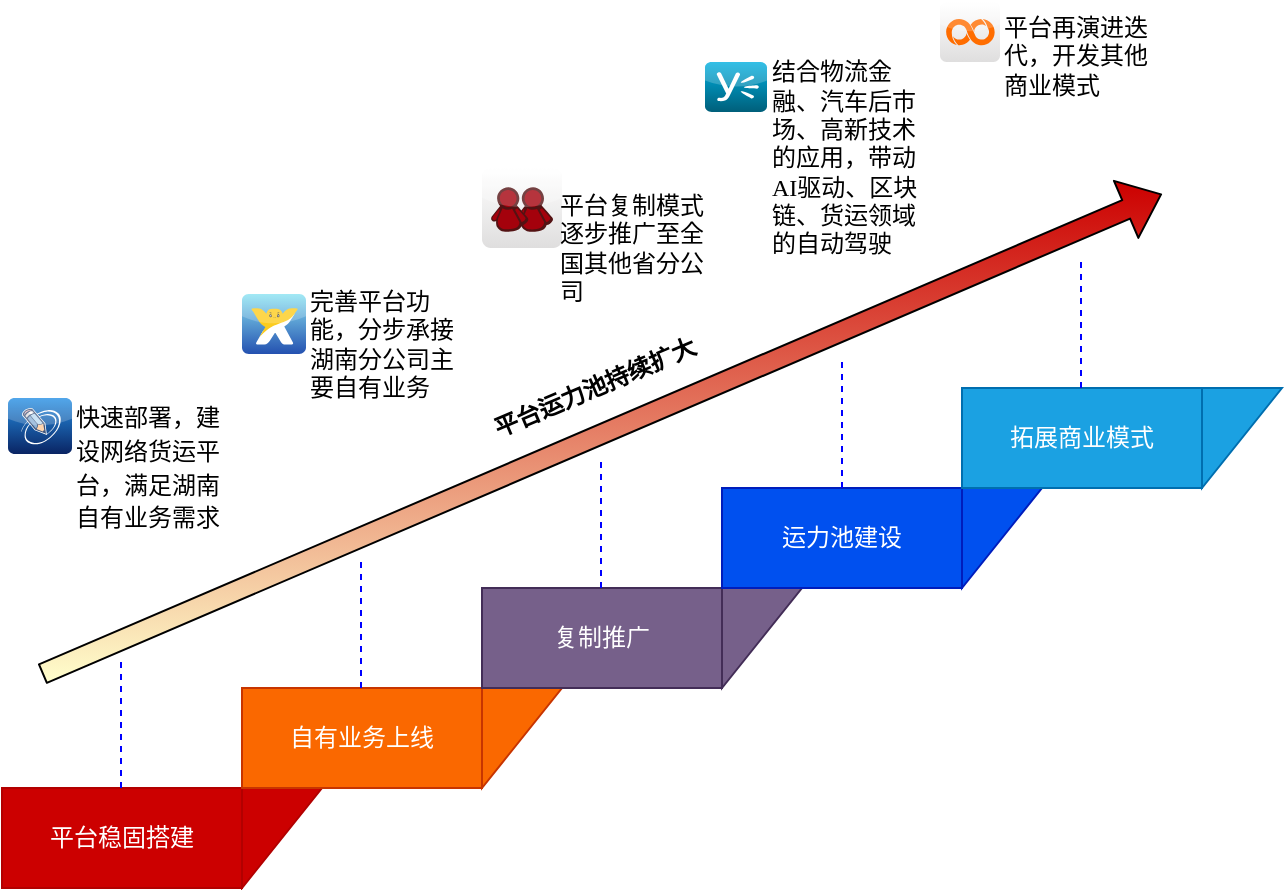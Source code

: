 <mxfile version="12.3.8" type="github" pages="1">
  <diagram id="AUFRNIZMDpevhwHJq7A-" name="第 1 页">
    <mxGraphModel dx="854" dy="463" grid="1" gridSize="10" guides="1" tooltips="1" connect="1" arrows="1" fold="1" page="1" pageScale="1" pageWidth="1169" pageHeight="827" math="0" shadow="0">
      <root>
        <mxCell id="0"/>
        <mxCell id="1" parent="0"/>
        <mxCell id="4LcxIrztmvxNG7RHcqgv-1" value="平台稳固搭建" style="rounded=0;whiteSpace=wrap;html=1;fillColor=#CC0000;strokeColor=#B20000;fontColor=#ffffff;" parent="1" vertex="1">
          <mxGeometry x="60" y="417" width="120" height="50" as="geometry"/>
        </mxCell>
        <mxCell id="4LcxIrztmvxNG7RHcqgv-3" value="" style="verticalLabelPosition=bottom;verticalAlign=top;html=1;shape=mxgraph.basic.orthogonal_triangle;direction=west;flipH=1;fillColor=#CC0000;strokeColor=#B20000;fontColor=#ffffff;" parent="1" vertex="1">
          <mxGeometry x="180" y="417" width="40" height="50" as="geometry"/>
        </mxCell>
        <mxCell id="4LcxIrztmvxNG7RHcqgv-4" value="自有业务上线" style="rounded=0;whiteSpace=wrap;html=1;fillColor=#fa6800;strokeColor=#C73500;fontColor=#ffffff;" parent="1" vertex="1">
          <mxGeometry x="180" y="367" width="120" height="50" as="geometry"/>
        </mxCell>
        <mxCell id="4LcxIrztmvxNG7RHcqgv-5" value="" style="verticalLabelPosition=bottom;verticalAlign=top;html=1;shape=mxgraph.basic.orthogonal_triangle;direction=west;flipH=1;fillColor=#fa6800;strokeColor=#C73500;fontColor=#ffffff;" parent="1" vertex="1">
          <mxGeometry x="300" y="367" width="40" height="50" as="geometry"/>
        </mxCell>
        <mxCell id="4LcxIrztmvxNG7RHcqgv-6" value="复制推广" style="rounded=0;whiteSpace=wrap;html=1;fillColor=#76608a;strokeColor=#432D57;fontColor=#ffffff;" parent="1" vertex="1">
          <mxGeometry x="300" y="317" width="120" height="50" as="geometry"/>
        </mxCell>
        <mxCell id="4LcxIrztmvxNG7RHcqgv-7" value="" style="verticalLabelPosition=bottom;verticalAlign=top;html=1;shape=mxgraph.basic.orthogonal_triangle;direction=west;flipH=1;fillColor=#76608a;strokeColor=#432D57;fontColor=#ffffff;" parent="1" vertex="1">
          <mxGeometry x="420" y="317" width="40" height="50" as="geometry"/>
        </mxCell>
        <mxCell id="4LcxIrztmvxNG7RHcqgv-8" value="运力池建设" style="rounded=0;whiteSpace=wrap;html=1;fillColor=#0050ef;strokeColor=#001DBC;fontColor=#ffffff;" parent="1" vertex="1">
          <mxGeometry x="420" y="267" width="120" height="50" as="geometry"/>
        </mxCell>
        <mxCell id="4LcxIrztmvxNG7RHcqgv-10" value="" style="endArrow=none;dashed=1;html=1;jumpSize=4;strokeColor=#0000FF;rounded=1;" parent="1" edge="1">
          <mxGeometry width="50" height="50" relative="1" as="geometry">
            <mxPoint x="119.5" y="417" as="sourcePoint"/>
            <mxPoint x="119.5" y="353" as="targetPoint"/>
          </mxGeometry>
        </mxCell>
        <mxCell id="4LcxIrztmvxNG7RHcqgv-11" value="" style="endArrow=none;dashed=1;html=1;jumpSize=4;strokeColor=#0000FF;rounded=1;" parent="1" edge="1">
          <mxGeometry width="50" height="50" relative="1" as="geometry">
            <mxPoint x="239.5" y="367" as="sourcePoint"/>
            <mxPoint x="239.5" y="303" as="targetPoint"/>
          </mxGeometry>
        </mxCell>
        <mxCell id="4LcxIrztmvxNG7RHcqgv-13" value="" style="endArrow=none;dashed=1;html=1;jumpSize=4;strokeColor=#0000FF;rounded=1;" parent="1" edge="1">
          <mxGeometry width="50" height="50" relative="1" as="geometry">
            <mxPoint x="480" y="267" as="sourcePoint"/>
            <mxPoint x="480" y="203" as="targetPoint"/>
          </mxGeometry>
        </mxCell>
        <mxCell id="4LcxIrztmvxNG7RHcqgv-14" value="" style="endArrow=none;dashed=1;html=1;jumpSize=4;strokeColor=#0000FF;rounded=1;" parent="1" edge="1">
          <mxGeometry width="50" height="50" relative="1" as="geometry">
            <mxPoint x="359.5" y="317" as="sourcePoint"/>
            <mxPoint x="359.5" y="253" as="targetPoint"/>
          </mxGeometry>
        </mxCell>
        <mxCell id="nZRihKheD_QciD9N_qgA-1" value="" style="shape=flexArrow;endArrow=classic;html=1;fillColor=#CC0000;gradientColor=#FFFFCC;" parent="1" edge="1">
          <mxGeometry width="50" height="50" relative="1" as="geometry">
            <mxPoint x="80" y="360" as="sourcePoint"/>
            <mxPoint x="640" y="120" as="targetPoint"/>
          </mxGeometry>
        </mxCell>
        <mxCell id="nZRihKheD_QciD9N_qgA-3" value="平台运力池持续扩大" style="text;html=1;strokeColor=none;fillColor=none;align=center;verticalAlign=middle;whiteSpace=wrap;rounded=0;rotation=337;fontStyle=1" parent="1" vertex="1">
          <mxGeometry x="300" y="207" width="113" height="20" as="geometry"/>
        </mxCell>
        <mxCell id="1kTx6zlzgjaiLc6cvUM6-1" value="" style="verticalLabelPosition=bottom;verticalAlign=top;html=1;shape=mxgraph.basic.orthogonal_triangle;direction=west;flipH=1;fillColor=#0050ef;strokeColor=#001DBC;fontColor=#ffffff;" vertex="1" parent="1">
          <mxGeometry x="540" y="267" width="40" height="50" as="geometry"/>
        </mxCell>
        <mxCell id="1kTx6zlzgjaiLc6cvUM6-2" value="拓展商业模式" style="rounded=0;whiteSpace=wrap;html=1;fillColor=#1ba1e2;strokeColor=#006EAF;fontColor=#ffffff;" vertex="1" parent="1">
          <mxGeometry x="540" y="217" width="120" height="50" as="geometry"/>
        </mxCell>
        <mxCell id="1kTx6zlzgjaiLc6cvUM6-3" value="" style="verticalLabelPosition=bottom;verticalAlign=top;html=1;shape=mxgraph.basic.orthogonal_triangle;direction=west;flipH=1;fillColor=#1ba1e2;strokeColor=#006EAF;fontColor=#ffffff;" vertex="1" parent="1">
          <mxGeometry x="660" y="217" width="40" height="50" as="geometry"/>
        </mxCell>
        <mxCell id="1kTx6zlzgjaiLc6cvUM6-4" value="" style="endArrow=none;dashed=1;html=1;jumpSize=4;strokeColor=#0000FF;rounded=1;" edge="1" parent="1">
          <mxGeometry width="50" height="50" relative="1" as="geometry">
            <mxPoint x="599.5" y="217" as="sourcePoint"/>
            <mxPoint x="599.5" y="153" as="targetPoint"/>
          </mxGeometry>
        </mxCell>
        <mxCell id="1kTx6zlzgjaiLc6cvUM6-6" value="" style="dashed=0;outlineConnect=0;html=1;align=center;labelPosition=center;verticalLabelPosition=bottom;verticalAlign=top;shape=mxgraph.webicons.livejournal;fillColor=#2690E5;gradientColor=#0A2463;strokeColor=#003300;fontSize=14;fontColor=#FFFFFF;" vertex="1" parent="1">
          <mxGeometry x="63" y="222" width="32" height="28" as="geometry"/>
        </mxCell>
        <mxCell id="1kTx6zlzgjaiLc6cvUM6-7" value="&lt;font color=&quot;#000000&quot;&gt;&lt;span style=&quot;font-size: 12px&quot;&gt;快速部署，建设网络货运平台，满足湖南自有业务需求&lt;/span&gt;&lt;/font&gt;" style="text;html=1;strokeColor=none;fillColor=none;align=left;verticalAlign=middle;whiteSpace=wrap;rounded=0;fontSize=14;fontColor=#FFFFFF;" vertex="1" parent="1">
          <mxGeometry x="95" y="246" width="75" height="20" as="geometry"/>
        </mxCell>
        <mxCell id="1kTx6zlzgjaiLc6cvUM6-18" value="" style="dashed=0;outlineConnect=0;html=1;align=center;labelPosition=center;verticalLabelPosition=bottom;verticalAlign=top;shape=mxgraph.webicons.wakoopa;gradientColor=#DFDEDE;strokeColor=#003300;fontSize=14;fontColor=#FFFFFF;" vertex="1" parent="1">
          <mxGeometry x="529" y="24" width="30" height="30" as="geometry"/>
        </mxCell>
        <mxCell id="1kTx6zlzgjaiLc6cvUM6-19" value="" style="dashed=0;outlineConnect=0;html=1;align=center;labelPosition=center;verticalLabelPosition=bottom;verticalAlign=top;shape=mxgraph.webicons.wix;fillColor=#8AE3F2;gradientColor=#2451B0;strokeColor=#003300;fontSize=14;fontColor=#FFFFFF;" vertex="1" parent="1">
          <mxGeometry x="180" y="170" width="32" height="30" as="geometry"/>
        </mxCell>
        <mxCell id="1kTx6zlzgjaiLc6cvUM6-20" value="" style="dashed=0;outlineConnect=0;html=1;align=center;labelPosition=center;verticalLabelPosition=bottom;verticalAlign=top;shape=mxgraph.webicons.buddymarks;gradientColor=#DFDEDE;strokeColor=#003300;fontSize=14;fontColor=#FFFFFF;" vertex="1" parent="1">
          <mxGeometry x="300" y="107" width="40" height="40" as="geometry"/>
        </mxCell>
        <mxCell id="1kTx6zlzgjaiLc6cvUM6-22" value="" style="dashed=0;outlineConnect=0;html=1;align=center;labelPosition=center;verticalLabelPosition=bottom;verticalAlign=top;shape=mxgraph.webicons.yammer;fillColor=#00AFE0;gradientColor=#005F7A;strokeColor=#003300;fontSize=14;fontColor=#FFFFFF;" vertex="1" parent="1">
          <mxGeometry x="411.5" y="54" width="31" height="25" as="geometry"/>
        </mxCell>
        <mxCell id="1kTx6zlzgjaiLc6cvUM6-23" value="完善平台功能，分步承接湖南分公司主要自有业务" style="text;html=1;strokeColor=none;fillColor=none;align=left;verticalAlign=middle;whiteSpace=wrap;rounded=0;fontSize=12;fontColor=#000000;" vertex="1" parent="1">
          <mxGeometry x="212" y="185" width="78" height="20" as="geometry"/>
        </mxCell>
        <mxCell id="1kTx6zlzgjaiLc6cvUM6-24" value="&lt;p class=&quot;MsoNormal&quot;&gt;&lt;font face=&quot;宋体&quot; style=&quot;font-size: 12px&quot;&gt;平台复制模式逐步推广至全国其他省分公司&lt;/font&gt;&lt;/p&gt;" style="text;html=1;strokeColor=none;fillColor=none;align=left;verticalAlign=middle;whiteSpace=wrap;rounded=0;fontSize=12;fontColor=#000000;" vertex="1" parent="1">
          <mxGeometry x="336.5" y="137" width="80" height="20" as="geometry"/>
        </mxCell>
        <mxCell id="1kTx6zlzgjaiLc6cvUM6-25" value="&lt;p class=&quot;MsoNormal&quot;&gt;&lt;font face=&quot;宋体&quot;&gt;结合物流金融、汽车后市场、高新技术的应用，带动AI驱动、区块链、货运领域的自动驾驶&lt;/font&gt;&lt;br&gt;&lt;/p&gt;" style="text;html=1;strokeColor=none;fillColor=none;align=left;verticalAlign=middle;whiteSpace=wrap;rounded=0;fontSize=12;fontColor=#000000;" vertex="1" parent="1">
          <mxGeometry x="442.5" y="92" width="80" height="20" as="geometry"/>
        </mxCell>
        <mxCell id="1kTx6zlzgjaiLc6cvUM6-27" value="平台再演进迭代，开发其他商业模式" style="text;html=1;strokeColor=none;fillColor=none;align=left;verticalAlign=middle;whiteSpace=wrap;rounded=0;fontSize=12;fontColor=#000000;" vertex="1" parent="1">
          <mxGeometry x="559" y="41" width="80" height="20" as="geometry"/>
        </mxCell>
      </root>
    </mxGraphModel>
  </diagram>
</mxfile>
